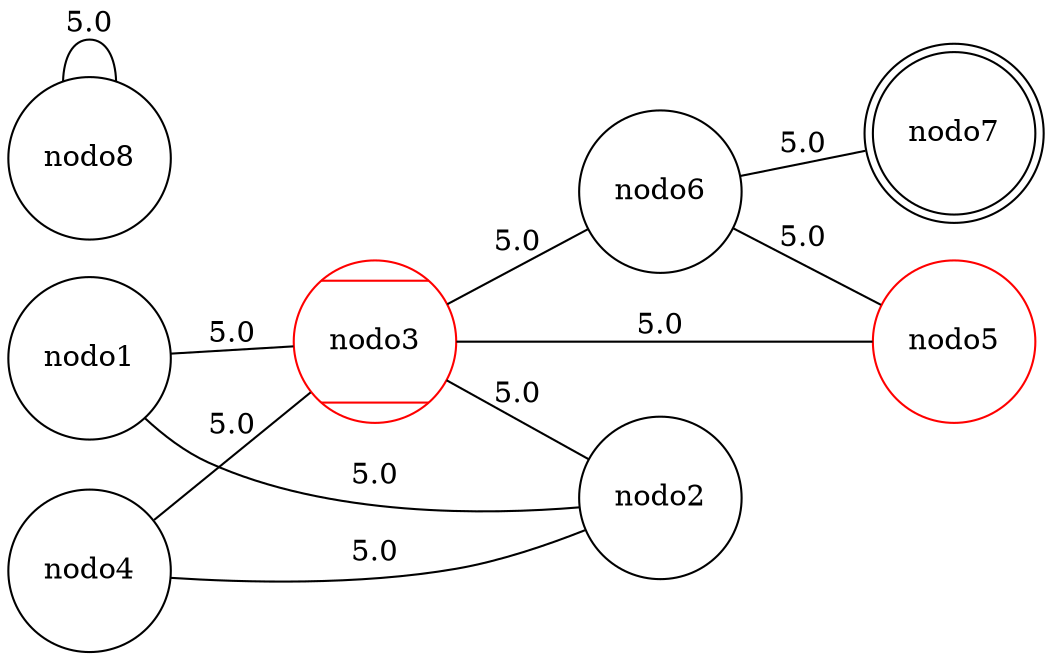 graph A{
node [shape = circle];
nodo7 [shape = doublecircle];
nodo3 [shape = Mcircle];
nodo1 -- nodo2[label = "5.0"];
nodo1 -- nodo3[label = "5.0"];
nodo3 -- nodo2[label = "5.0"];
nodo3 -- nodo5[label = "5.0"];
nodo3 -- nodo6[label = "5.0"];
nodo4 -- nodo3[label = "5.0"];
nodo4 -- nodo2[label = "5.0"];
nodo6 -- nodo5[label = "5.0"];
nodo6 -- nodo7[label = "5.0"];
nodo8 -- nodo8[label = "5.0"];
nodo3 [color = red];
nodo5 [color = red];
nodo5 [color = red];
nodo3 [color = red];
rankdir=LR;
}
